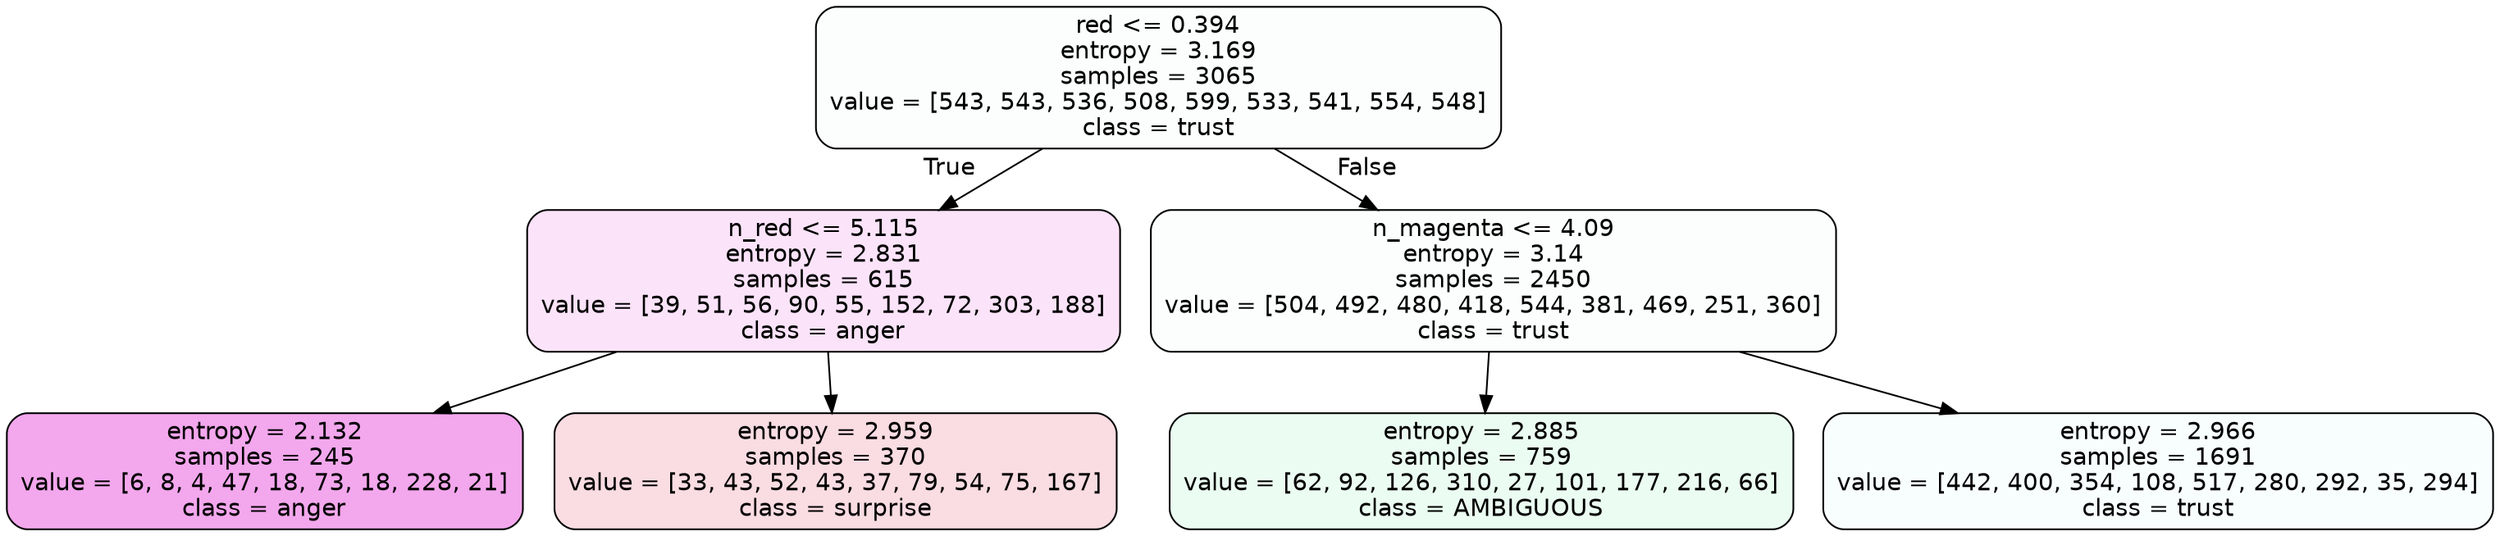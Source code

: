 digraph Tree {
node [shape=box, style="filled, rounded", color="black", fontname=helvetica] ;
edge [fontname=helvetica] ;
0 [label="red <= 0.394\nentropy = 3.169\nsamples = 3065\nvalue = [543, 543, 536, 508, 599, 533, 541, 554, 548]\nclass = trust", fillcolor="#39d7e503"] ;
1 [label="n_red <= 5.115\nentropy = 2.831\nsamples = 615\nvalue = [39, 51, 56, 90, 55, 152, 72, 303, 188]\nclass = anger", fillcolor="#e539d724"] ;
0 -> 1 [labeldistance=2.5, labelangle=45, headlabel="True"] ;
2 [label="entropy = 2.132\nsamples = 245\nvalue = [6, 8, 4, 47, 18, 73, 18, 228, 21]\nclass = anger", fillcolor="#e539d771"] ;
1 -> 2 ;
3 [label="entropy = 2.959\nsamples = 370\nvalue = [33, 43, 52, 43, 37, 79, 54, 75, 167]\nclass = surprise", fillcolor="#e539642d"] ;
1 -> 3 ;
4 [label="n_magenta <= 4.09\nentropy = 3.14\nsamples = 2450\nvalue = [504, 492, 480, 418, 544, 381, 469, 251, 360]\nclass = trust", fillcolor="#39d7e503"] ;
0 -> 4 [labeldistance=2.5, labelangle=-45, headlabel="False"] ;
5 [label="entropy = 2.885\nsamples = 759\nvalue = [62, 92, 126, 310, 27, 101, 177, 216, 66]\nclass = AMBIGUOUS", fillcolor="#39e58119"] ;
4 -> 5 ;
6 [label="entropy = 2.966\nsamples = 1691\nvalue = [442, 400, 354, 108, 517, 280, 292, 35, 294]\nclass = trust", fillcolor="#39d7e508"] ;
4 -> 6 ;
}